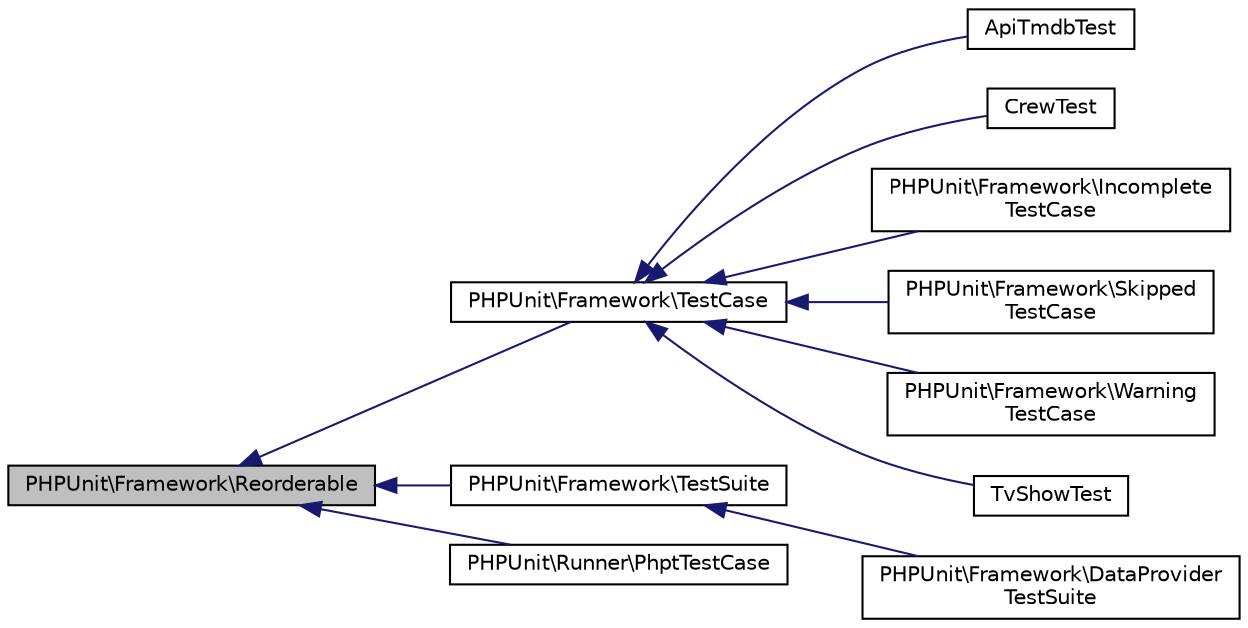 digraph "PHPUnit\Framework\Reorderable"
{
  edge [fontname="Helvetica",fontsize="10",labelfontname="Helvetica",labelfontsize="10"];
  node [fontname="Helvetica",fontsize="10",shape=record];
  rankdir="LR";
  Node0 [label="PHPUnit\\Framework\\Reorderable",height=0.2,width=0.4,color="black", fillcolor="grey75", style="filled", fontcolor="black"];
  Node0 -> Node1 [dir="back",color="midnightblue",fontsize="10",style="solid",fontname="Helvetica"];
  Node1 [label="PHPUnit\\Framework\\TestCase",height=0.2,width=0.4,color="black", fillcolor="white", style="filled",URL="$classPHPUnit_1_1Framework_1_1TestCase.html"];
  Node1 -> Node2 [dir="back",color="midnightblue",fontsize="10",style="solid",fontname="Helvetica"];
  Node2 [label="ApiTmdbTest",height=0.2,width=0.4,color="black", fillcolor="white", style="filled",URL="$classApiTmdbTest.html"];
  Node1 -> Node3 [dir="back",color="midnightblue",fontsize="10",style="solid",fontname="Helvetica"];
  Node3 [label="CrewTest",height=0.2,width=0.4,color="black", fillcolor="white", style="filled",URL="$classCrewTest.html"];
  Node1 -> Node4 [dir="back",color="midnightblue",fontsize="10",style="solid",fontname="Helvetica"];
  Node4 [label="PHPUnit\\Framework\\Incomplete\lTestCase",height=0.2,width=0.4,color="black", fillcolor="white", style="filled",URL="$classPHPUnit_1_1Framework_1_1IncompleteTestCase.html"];
  Node1 -> Node5 [dir="back",color="midnightblue",fontsize="10",style="solid",fontname="Helvetica"];
  Node5 [label="PHPUnit\\Framework\\Skipped\lTestCase",height=0.2,width=0.4,color="black", fillcolor="white", style="filled",URL="$classPHPUnit_1_1Framework_1_1SkippedTestCase.html"];
  Node1 -> Node6 [dir="back",color="midnightblue",fontsize="10",style="solid",fontname="Helvetica"];
  Node6 [label="PHPUnit\\Framework\\Warning\lTestCase",height=0.2,width=0.4,color="black", fillcolor="white", style="filled",URL="$classPHPUnit_1_1Framework_1_1WarningTestCase.html"];
  Node1 -> Node7 [dir="back",color="midnightblue",fontsize="10",style="solid",fontname="Helvetica"];
  Node7 [label="TvShowTest",height=0.2,width=0.4,color="black", fillcolor="white", style="filled",URL="$classTvShowTest.html"];
  Node0 -> Node8 [dir="back",color="midnightblue",fontsize="10",style="solid",fontname="Helvetica"];
  Node8 [label="PHPUnit\\Framework\\TestSuite",height=0.2,width=0.4,color="black", fillcolor="white", style="filled",URL="$classPHPUnit_1_1Framework_1_1TestSuite.html"];
  Node8 -> Node9 [dir="back",color="midnightblue",fontsize="10",style="solid",fontname="Helvetica"];
  Node9 [label="PHPUnit\\Framework\\DataProvider\lTestSuite",height=0.2,width=0.4,color="black", fillcolor="white", style="filled",URL="$classPHPUnit_1_1Framework_1_1DataProviderTestSuite.html"];
  Node0 -> Node10 [dir="back",color="midnightblue",fontsize="10",style="solid",fontname="Helvetica"];
  Node10 [label="PHPUnit\\Runner\\PhptTestCase",height=0.2,width=0.4,color="black", fillcolor="white", style="filled",URL="$classPHPUnit_1_1Runner_1_1PhptTestCase.html"];
}

